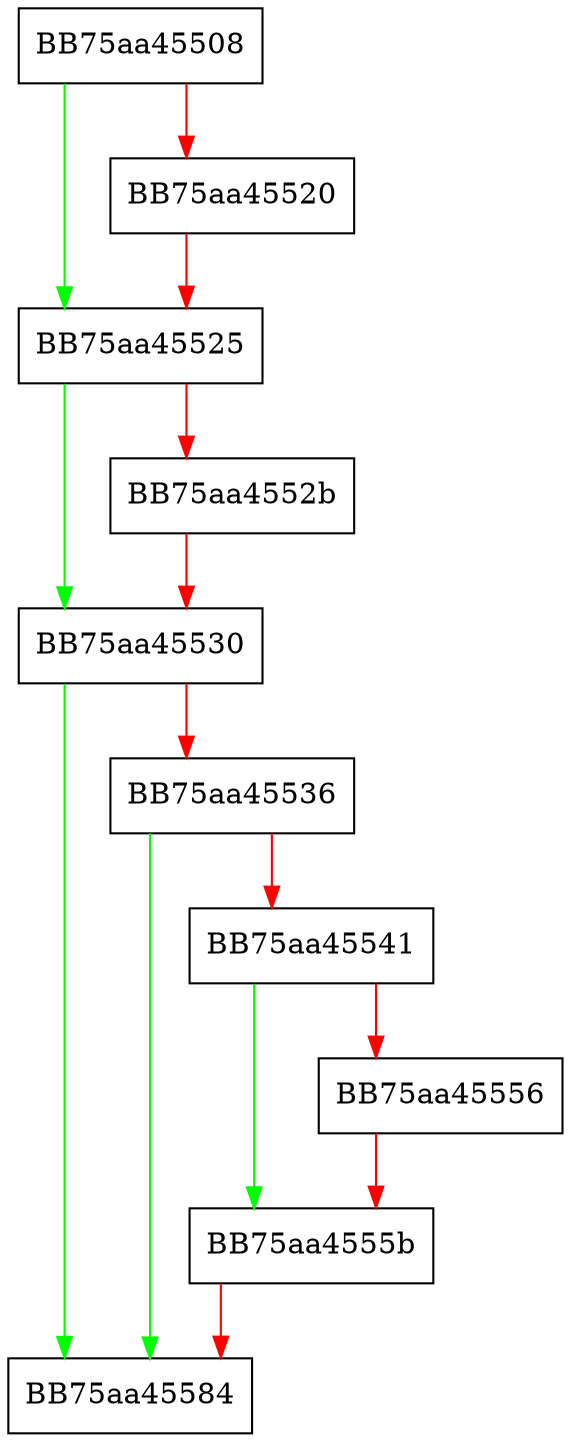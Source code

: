 digraph ParseNT4 {
  node [shape="box"];
  graph [splines=ortho];
  BB75aa45508 -> BB75aa45525 [color="green"];
  BB75aa45508 -> BB75aa45520 [color="red"];
  BB75aa45520 -> BB75aa45525 [color="red"];
  BB75aa45525 -> BB75aa45530 [color="green"];
  BB75aa45525 -> BB75aa4552b [color="red"];
  BB75aa4552b -> BB75aa45530 [color="red"];
  BB75aa45530 -> BB75aa45584 [color="green"];
  BB75aa45530 -> BB75aa45536 [color="red"];
  BB75aa45536 -> BB75aa45584 [color="green"];
  BB75aa45536 -> BB75aa45541 [color="red"];
  BB75aa45541 -> BB75aa4555b [color="green"];
  BB75aa45541 -> BB75aa45556 [color="red"];
  BB75aa45556 -> BB75aa4555b [color="red"];
  BB75aa4555b -> BB75aa45584 [color="red"];
}
